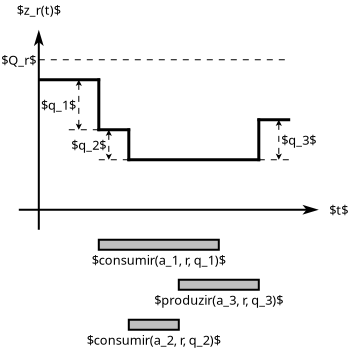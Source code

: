 <?xml version="1.0" encoding="UTF-8"?>
<dia:diagram xmlns:dia="http://www.lysator.liu.se/~alla/dia/">
  <dia:layer name="Background" visible="true" active="true">
    <dia:group>
      <dia:group>
        <dia:group>
          <dia:object type="Standard - Line" version="0" id="O0">
            <dia:attribute name="obj_pos">
              <dia:point val="16.5,16"/>
            </dia:attribute>
            <dia:attribute name="obj_bb">
              <dia:rectangle val="16.475,15.975;18.025,16.025"/>
            </dia:attribute>
            <dia:attribute name="conn_endpoints">
              <dia:point val="16.5,16"/>
              <dia:point val="18,16"/>
            </dia:attribute>
            <dia:attribute name="numcp">
              <dia:int val="1"/>
            </dia:attribute>
            <dia:attribute name="line_width">
              <dia:real val="0.05"/>
            </dia:attribute>
            <dia:attribute name="line_style">
              <dia:enum val="1"/>
            </dia:attribute>
            <dia:attribute name="dashlength">
              <dia:real val="0.3"/>
            </dia:attribute>
          </dia:object>
          <dia:object type="Standard - Line" version="0" id="O1">
            <dia:attribute name="obj_pos">
              <dia:point val="17,13.5"/>
            </dia:attribute>
            <dia:attribute name="obj_bb">
              <dia:rectangle val="16.844,13.475;17.156,16.025"/>
            </dia:attribute>
            <dia:attribute name="conn_endpoints">
              <dia:point val="17,13.5"/>
              <dia:point val="17,16"/>
            </dia:attribute>
            <dia:attribute name="numcp">
              <dia:int val="1"/>
            </dia:attribute>
            <dia:attribute name="line_width">
              <dia:real val="0.05"/>
            </dia:attribute>
            <dia:attribute name="line_style">
              <dia:enum val="1"/>
            </dia:attribute>
            <dia:attribute name="start_arrow">
              <dia:enum val="22"/>
            </dia:attribute>
            <dia:attribute name="start_arrow_length">
              <dia:real val="0.2"/>
            </dia:attribute>
            <dia:attribute name="start_arrow_width">
              <dia:real val="0.2"/>
            </dia:attribute>
            <dia:attribute name="end_arrow">
              <dia:enum val="22"/>
            </dia:attribute>
            <dia:attribute name="end_arrow_length">
              <dia:real val="0.2"/>
            </dia:attribute>
            <dia:attribute name="end_arrow_width">
              <dia:real val="0.2"/>
            </dia:attribute>
            <dia:attribute name="dashlength">
              <dia:real val="0.3"/>
            </dia:attribute>
          </dia:object>
          <dia:object type="Standard - Text" version="1" id="O2">
            <dia:attribute name="obj_pos">
              <dia:point val="16,14.75"/>
            </dia:attribute>
            <dia:attribute name="obj_bb">
              <dia:rectangle val="15.025,14.376;16.975,15.124"/>
            </dia:attribute>
            <dia:attribute name="text">
              <dia:composite type="text">
                <dia:attribute name="string">
                  <dia:string>#$q_1$#</dia:string>
                </dia:attribute>
                <dia:attribute name="font">
                  <dia:font family="sans" style="0" name="Helvetica"/>
                </dia:attribute>
                <dia:attribute name="height">
                  <dia:real val="0.8"/>
                </dia:attribute>
                <dia:attribute name="pos">
                  <dia:point val="16,14.971"/>
                </dia:attribute>
                <dia:attribute name="color">
                  <dia:color val="#000000"/>
                </dia:attribute>
                <dia:attribute name="alignment">
                  <dia:enum val="1"/>
                </dia:attribute>
              </dia:composite>
            </dia:attribute>
            <dia:attribute name="valign">
              <dia:enum val="2"/>
            </dia:attribute>
          </dia:object>
        </dia:group>
        <dia:group>
          <dia:object type="Standard - Line" version="0" id="O3">
            <dia:attribute name="obj_pos">
              <dia:point val="18,17.5"/>
            </dia:attribute>
            <dia:attribute name="obj_bb">
              <dia:rectangle val="17.975,17.475;19.525,17.525"/>
            </dia:attribute>
            <dia:attribute name="conn_endpoints">
              <dia:point val="18,17.5"/>
              <dia:point val="19.5,17.5"/>
            </dia:attribute>
            <dia:attribute name="numcp">
              <dia:int val="1"/>
            </dia:attribute>
            <dia:attribute name="line_width">
              <dia:real val="0.05"/>
            </dia:attribute>
            <dia:attribute name="line_style">
              <dia:enum val="1"/>
            </dia:attribute>
            <dia:attribute name="dashlength">
              <dia:real val="0.3"/>
            </dia:attribute>
          </dia:object>
          <dia:object type="Standard - Line" version="0" id="O4">
            <dia:attribute name="obj_pos">
              <dia:point val="18.5,16"/>
            </dia:attribute>
            <dia:attribute name="obj_bb">
              <dia:rectangle val="18.344,15.975;18.656,17.525"/>
            </dia:attribute>
            <dia:attribute name="conn_endpoints">
              <dia:point val="18.5,16"/>
              <dia:point val="18.5,17.5"/>
            </dia:attribute>
            <dia:attribute name="numcp">
              <dia:int val="1"/>
            </dia:attribute>
            <dia:attribute name="line_width">
              <dia:real val="0.05"/>
            </dia:attribute>
            <dia:attribute name="line_style">
              <dia:enum val="1"/>
            </dia:attribute>
            <dia:attribute name="start_arrow">
              <dia:enum val="22"/>
            </dia:attribute>
            <dia:attribute name="start_arrow_length">
              <dia:real val="0.2"/>
            </dia:attribute>
            <dia:attribute name="start_arrow_width">
              <dia:real val="0.2"/>
            </dia:attribute>
            <dia:attribute name="end_arrow">
              <dia:enum val="22"/>
            </dia:attribute>
            <dia:attribute name="end_arrow_length">
              <dia:real val="0.2"/>
            </dia:attribute>
            <dia:attribute name="end_arrow_width">
              <dia:real val="0.2"/>
            </dia:attribute>
            <dia:attribute name="dashlength">
              <dia:real val="0.3"/>
            </dia:attribute>
          </dia:object>
          <dia:object type="Standard - Text" version="1" id="O5">
            <dia:attribute name="obj_pos">
              <dia:point val="17.5,16.75"/>
            </dia:attribute>
            <dia:attribute name="obj_bb">
              <dia:rectangle val="16.525,16.376;18.475,17.124"/>
            </dia:attribute>
            <dia:attribute name="text">
              <dia:composite type="text">
                <dia:attribute name="string">
                  <dia:string>#$q_2$#</dia:string>
                </dia:attribute>
                <dia:attribute name="font">
                  <dia:font family="sans" style="0" name="Helvetica"/>
                </dia:attribute>
                <dia:attribute name="height">
                  <dia:real val="0.8"/>
                </dia:attribute>
                <dia:attribute name="pos">
                  <dia:point val="17.5,16.971"/>
                </dia:attribute>
                <dia:attribute name="color">
                  <dia:color val="#000000"/>
                </dia:attribute>
                <dia:attribute name="alignment">
                  <dia:enum val="1"/>
                </dia:attribute>
              </dia:composite>
            </dia:attribute>
            <dia:attribute name="valign">
              <dia:enum val="2"/>
            </dia:attribute>
          </dia:object>
        </dia:group>
        <dia:group>
          <dia:object type="Standard - Line" version="0" id="O6">
            <dia:attribute name="obj_pos">
              <dia:point val="26,17.5"/>
            </dia:attribute>
            <dia:attribute name="obj_bb">
              <dia:rectangle val="25.975,17.475;27.525,17.525"/>
            </dia:attribute>
            <dia:attribute name="conn_endpoints">
              <dia:point val="26,17.5"/>
              <dia:point val="27.5,17.5"/>
            </dia:attribute>
            <dia:attribute name="numcp">
              <dia:int val="1"/>
            </dia:attribute>
            <dia:attribute name="line_width">
              <dia:real val="0.05"/>
            </dia:attribute>
            <dia:attribute name="line_style">
              <dia:enum val="1"/>
            </dia:attribute>
            <dia:attribute name="dashlength">
              <dia:real val="0.3"/>
            </dia:attribute>
          </dia:object>
          <dia:object type="Standard - Line" version="0" id="O7">
            <dia:attribute name="obj_pos">
              <dia:point val="27,15.5"/>
            </dia:attribute>
            <dia:attribute name="obj_bb">
              <dia:rectangle val="26.844,15.475;27.156,17.525"/>
            </dia:attribute>
            <dia:attribute name="conn_endpoints">
              <dia:point val="27,15.5"/>
              <dia:point val="27,17.5"/>
            </dia:attribute>
            <dia:attribute name="numcp">
              <dia:int val="1"/>
            </dia:attribute>
            <dia:attribute name="line_width">
              <dia:real val="0.05"/>
            </dia:attribute>
            <dia:attribute name="line_style">
              <dia:enum val="1"/>
            </dia:attribute>
            <dia:attribute name="start_arrow">
              <dia:enum val="22"/>
            </dia:attribute>
            <dia:attribute name="start_arrow_length">
              <dia:real val="0.2"/>
            </dia:attribute>
            <dia:attribute name="start_arrow_width">
              <dia:real val="0.2"/>
            </dia:attribute>
            <dia:attribute name="end_arrow">
              <dia:enum val="22"/>
            </dia:attribute>
            <dia:attribute name="end_arrow_length">
              <dia:real val="0.2"/>
            </dia:attribute>
            <dia:attribute name="end_arrow_width">
              <dia:real val="0.2"/>
            </dia:attribute>
            <dia:attribute name="dashlength">
              <dia:real val="0.3"/>
            </dia:attribute>
          </dia:object>
          <dia:object type="Standard - Text" version="1" id="O8">
            <dia:attribute name="obj_pos">
              <dia:point val="28,16.5"/>
            </dia:attribute>
            <dia:attribute name="obj_bb">
              <dia:rectangle val="27.025,16.126;28.975,16.874"/>
            </dia:attribute>
            <dia:attribute name="text">
              <dia:composite type="text">
                <dia:attribute name="string">
                  <dia:string>#$q_3$#</dia:string>
                </dia:attribute>
                <dia:attribute name="font">
                  <dia:font family="sans" style="0" name="Helvetica"/>
                </dia:attribute>
                <dia:attribute name="height">
                  <dia:real val="0.8"/>
                </dia:attribute>
                <dia:attribute name="pos">
                  <dia:point val="28,16.721"/>
                </dia:attribute>
                <dia:attribute name="color">
                  <dia:color val="#000000"/>
                </dia:attribute>
                <dia:attribute name="alignment">
                  <dia:enum val="1"/>
                </dia:attribute>
              </dia:composite>
            </dia:attribute>
            <dia:attribute name="valign">
              <dia:enum val="2"/>
            </dia:attribute>
          </dia:object>
        </dia:group>
        <dia:group>
          <dia:object type="Standard - Line" version="0" id="O9">
            <dia:attribute name="obj_pos">
              <dia:point val="15,12.5"/>
            </dia:attribute>
            <dia:attribute name="obj_bb">
              <dia:rectangle val="14.975,12.475;27.525,12.525"/>
            </dia:attribute>
            <dia:attribute name="conn_endpoints">
              <dia:point val="15,12.5"/>
              <dia:point val="27.5,12.5"/>
            </dia:attribute>
            <dia:attribute name="numcp">
              <dia:int val="1"/>
            </dia:attribute>
            <dia:attribute name="line_width">
              <dia:real val="0.05"/>
            </dia:attribute>
            <dia:attribute name="line_style">
              <dia:enum val="1"/>
            </dia:attribute>
            <dia:attribute name="dashlength">
              <dia:real val="0.3"/>
            </dia:attribute>
          </dia:object>
          <dia:object type="Standard - Text" version="1" id="O10">
            <dia:attribute name="obj_pos">
              <dia:point val="14,12.5"/>
            </dia:attribute>
            <dia:attribute name="obj_bb">
              <dia:rectangle val="13.049,12.126;14.951,12.874"/>
            </dia:attribute>
            <dia:attribute name="text">
              <dia:composite type="text">
                <dia:attribute name="string">
                  <dia:string>#$Q_r$#</dia:string>
                </dia:attribute>
                <dia:attribute name="font">
                  <dia:font family="sans" style="0" name="Helvetica"/>
                </dia:attribute>
                <dia:attribute name="height">
                  <dia:real val="0.8"/>
                </dia:attribute>
                <dia:attribute name="pos">
                  <dia:point val="14,12.721"/>
                </dia:attribute>
                <dia:attribute name="color">
                  <dia:color val="#000000"/>
                </dia:attribute>
                <dia:attribute name="alignment">
                  <dia:enum val="1"/>
                </dia:attribute>
              </dia:composite>
            </dia:attribute>
            <dia:attribute name="valign">
              <dia:enum val="2"/>
            </dia:attribute>
          </dia:object>
        </dia:group>
      </dia:group>
      <dia:group>
        <dia:object type="Standard - Line" version="0" id="O11">
          <dia:attribute name="obj_pos">
            <dia:point val="15,13.5"/>
          </dia:attribute>
          <dia:attribute name="obj_bb">
            <dia:rectangle val="14.885,13.425;18.145,13.575"/>
          </dia:attribute>
          <dia:attribute name="conn_endpoints">
            <dia:point val="15,13.5"/>
            <dia:point val="18,13.5"/>
          </dia:attribute>
          <dia:attribute name="numcp">
            <dia:int val="1"/>
          </dia:attribute>
          <dia:attribute name="line_width">
            <dia:real val="0.15"/>
          </dia:attribute>
          <dia:attribute name="absolute_start_gap">
            <dia:real val="-0.04"/>
          </dia:attribute>
          <dia:attribute name="absolute_end_gap">
            <dia:real val="-0.07"/>
          </dia:attribute>
        </dia:object>
        <dia:object type="Standard - Line" version="0" id="O12">
          <dia:attribute name="obj_pos">
            <dia:point val="18,13.5"/>
          </dia:attribute>
          <dia:attribute name="obj_bb">
            <dia:rectangle val="17.925,13.355;18.075,16.145"/>
          </dia:attribute>
          <dia:attribute name="conn_endpoints">
            <dia:point val="18,13.5"/>
            <dia:point val="18,16"/>
          </dia:attribute>
          <dia:attribute name="numcp">
            <dia:int val="1"/>
          </dia:attribute>
          <dia:attribute name="line_width">
            <dia:real val="0.15"/>
          </dia:attribute>
          <dia:attribute name="absolute_start_gap">
            <dia:real val="-0.07"/>
          </dia:attribute>
          <dia:attribute name="absolute_end_gap">
            <dia:real val="-0.07"/>
          </dia:attribute>
        </dia:object>
        <dia:object type="Standard - Line" version="0" id="O13">
          <dia:attribute name="obj_pos">
            <dia:point val="18,16"/>
          </dia:attribute>
          <dia:attribute name="obj_bb">
            <dia:rectangle val="17.855,15.925;19.645,16.075"/>
          </dia:attribute>
          <dia:attribute name="conn_endpoints">
            <dia:point val="18,16"/>
            <dia:point val="19.5,16"/>
          </dia:attribute>
          <dia:attribute name="numcp">
            <dia:int val="1"/>
          </dia:attribute>
          <dia:attribute name="line_width">
            <dia:real val="0.15"/>
          </dia:attribute>
          <dia:attribute name="absolute_start_gap">
            <dia:real val="-0.07"/>
          </dia:attribute>
          <dia:attribute name="absolute_end_gap">
            <dia:real val="-0.07"/>
          </dia:attribute>
        </dia:object>
        <dia:object type="Standard - Line" version="0" id="O14">
          <dia:attribute name="obj_pos">
            <dia:point val="19.5,16"/>
          </dia:attribute>
          <dia:attribute name="obj_bb">
            <dia:rectangle val="19.425,15.855;19.575,17.645"/>
          </dia:attribute>
          <dia:attribute name="conn_endpoints">
            <dia:point val="19.5,16"/>
            <dia:point val="19.5,17.5"/>
          </dia:attribute>
          <dia:attribute name="numcp">
            <dia:int val="1"/>
          </dia:attribute>
          <dia:attribute name="line_width">
            <dia:real val="0.15"/>
          </dia:attribute>
          <dia:attribute name="absolute_start_gap">
            <dia:real val="-0.07"/>
          </dia:attribute>
          <dia:attribute name="absolute_end_gap">
            <dia:real val="-0.07"/>
          </dia:attribute>
        </dia:object>
        <dia:object type="Standard - Line" version="0" id="O15">
          <dia:attribute name="obj_pos">
            <dia:point val="19.5,17.5"/>
          </dia:attribute>
          <dia:attribute name="obj_bb">
            <dia:rectangle val="19.355,17.425;26.145,17.575"/>
          </dia:attribute>
          <dia:attribute name="conn_endpoints">
            <dia:point val="19.5,17.5"/>
            <dia:point val="26,17.5"/>
          </dia:attribute>
          <dia:attribute name="numcp">
            <dia:int val="1"/>
          </dia:attribute>
          <dia:attribute name="line_width">
            <dia:real val="0.15"/>
          </dia:attribute>
          <dia:attribute name="absolute_start_gap">
            <dia:real val="-0.07"/>
          </dia:attribute>
          <dia:attribute name="absolute_end_gap">
            <dia:real val="-0.07"/>
          </dia:attribute>
        </dia:object>
        <dia:object type="Standard - Line" version="0" id="O16">
          <dia:attribute name="obj_pos">
            <dia:point val="26,15.5"/>
          </dia:attribute>
          <dia:attribute name="obj_bb">
            <dia:rectangle val="25.925,15.355;26.075,17.645"/>
          </dia:attribute>
          <dia:attribute name="conn_endpoints">
            <dia:point val="26,15.5"/>
            <dia:point val="26,17.5"/>
          </dia:attribute>
          <dia:attribute name="numcp">
            <dia:int val="1"/>
          </dia:attribute>
          <dia:attribute name="line_width">
            <dia:real val="0.15"/>
          </dia:attribute>
          <dia:attribute name="absolute_start_gap">
            <dia:real val="-0.07"/>
          </dia:attribute>
          <dia:attribute name="absolute_end_gap">
            <dia:real val="-0.07"/>
          </dia:attribute>
        </dia:object>
        <dia:object type="Standard - Line" version="0" id="O17">
          <dia:attribute name="obj_pos">
            <dia:point val="26,15.5"/>
          </dia:attribute>
          <dia:attribute name="obj_bb">
            <dia:rectangle val="25.855,15.425;27.645,15.575"/>
          </dia:attribute>
          <dia:attribute name="conn_endpoints">
            <dia:point val="26,15.5"/>
            <dia:point val="27.5,15.5"/>
          </dia:attribute>
          <dia:attribute name="numcp">
            <dia:int val="1"/>
          </dia:attribute>
          <dia:attribute name="line_width">
            <dia:real val="0.15"/>
          </dia:attribute>
          <dia:attribute name="absolute_start_gap">
            <dia:real val="-0.07"/>
          </dia:attribute>
          <dia:attribute name="absolute_end_gap">
            <dia:real val="-0.07"/>
          </dia:attribute>
        </dia:object>
      </dia:group>
      <dia:group>
        <dia:object type="Standard - Box" version="0" id="O18">
          <dia:attribute name="obj_pos">
            <dia:point val="18,21.5"/>
          </dia:attribute>
          <dia:attribute name="obj_bb">
            <dia:rectangle val="17.95,21.45;24.05,22.05"/>
          </dia:attribute>
          <dia:attribute name="elem_corner">
            <dia:point val="18,21.5"/>
          </dia:attribute>
          <dia:attribute name="elem_width">
            <dia:real val="6"/>
          </dia:attribute>
          <dia:attribute name="elem_height">
            <dia:real val="0.5"/>
          </dia:attribute>
          <dia:attribute name="border_width">
            <dia:real val="0.1"/>
          </dia:attribute>
          <dia:attribute name="inner_color">
            <dia:color val="#bfbfbf"/>
          </dia:attribute>
          <dia:attribute name="show_background">
            <dia:boolean val="true"/>
          </dia:attribute>
        </dia:object>
        <dia:object type="Standard - Text" version="1" id="O19">
          <dia:attribute name="obj_pos">
            <dia:point val="21,22.5"/>
          </dia:attribute>
          <dia:attribute name="obj_bb">
            <dia:rectangle val="17.204,22.126;24.796,22.874"/>
          </dia:attribute>
          <dia:attribute name="text">
            <dia:composite type="text">
              <dia:attribute name="string">
                <dia:string>#$consumir(a_1, r, q_1)$#</dia:string>
              </dia:attribute>
              <dia:attribute name="font">
                <dia:font family="sans" style="0" name="Helvetica"/>
              </dia:attribute>
              <dia:attribute name="height">
                <dia:real val="0.8"/>
              </dia:attribute>
              <dia:attribute name="pos">
                <dia:point val="21,22.721"/>
              </dia:attribute>
              <dia:attribute name="color">
                <dia:color val="#000000"/>
              </dia:attribute>
              <dia:attribute name="alignment">
                <dia:enum val="1"/>
              </dia:attribute>
            </dia:composite>
          </dia:attribute>
          <dia:attribute name="valign">
            <dia:enum val="2"/>
          </dia:attribute>
        </dia:object>
      </dia:group>
      <dia:group>
        <dia:object type="Standard - Box" version="0" id="O20">
          <dia:attribute name="obj_pos">
            <dia:point val="22,23.5"/>
          </dia:attribute>
          <dia:attribute name="obj_bb">
            <dia:rectangle val="21.95,23.45;26.05,24.05"/>
          </dia:attribute>
          <dia:attribute name="elem_corner">
            <dia:point val="22,23.5"/>
          </dia:attribute>
          <dia:attribute name="elem_width">
            <dia:real val="4"/>
          </dia:attribute>
          <dia:attribute name="elem_height">
            <dia:real val="0.5"/>
          </dia:attribute>
          <dia:attribute name="border_width">
            <dia:real val="0.1"/>
          </dia:attribute>
          <dia:attribute name="inner_color">
            <dia:color val="#bfbfbf"/>
          </dia:attribute>
          <dia:attribute name="show_background">
            <dia:boolean val="true"/>
          </dia:attribute>
        </dia:object>
        <dia:object type="Standard - Text" version="1" id="O21">
          <dia:attribute name="obj_pos">
            <dia:point val="24,24.5"/>
          </dia:attribute>
          <dia:attribute name="obj_bb">
            <dia:rectangle val="20.361,24.126;27.639,24.874"/>
          </dia:attribute>
          <dia:attribute name="text">
            <dia:composite type="text">
              <dia:attribute name="string">
                <dia:string>#$produzir(a_3, r, q_3)$#</dia:string>
              </dia:attribute>
              <dia:attribute name="font">
                <dia:font family="sans" style="0" name="Helvetica"/>
              </dia:attribute>
              <dia:attribute name="height">
                <dia:real val="0.8"/>
              </dia:attribute>
              <dia:attribute name="pos">
                <dia:point val="24,24.721"/>
              </dia:attribute>
              <dia:attribute name="color">
                <dia:color val="#000000"/>
              </dia:attribute>
              <dia:attribute name="alignment">
                <dia:enum val="1"/>
              </dia:attribute>
            </dia:composite>
          </dia:attribute>
          <dia:attribute name="valign">
            <dia:enum val="2"/>
          </dia:attribute>
        </dia:object>
      </dia:group>
      <dia:group>
        <dia:object type="Standard - Box" version="0" id="O22">
          <dia:attribute name="obj_pos">
            <dia:point val="19.5,25.5"/>
          </dia:attribute>
          <dia:attribute name="obj_bb">
            <dia:rectangle val="19.45,25.45;22.05,26.05"/>
          </dia:attribute>
          <dia:attribute name="elem_corner">
            <dia:point val="19.5,25.5"/>
          </dia:attribute>
          <dia:attribute name="elem_width">
            <dia:real val="2.5"/>
          </dia:attribute>
          <dia:attribute name="elem_height">
            <dia:real val="0.5"/>
          </dia:attribute>
          <dia:attribute name="border_width">
            <dia:real val="0.1"/>
          </dia:attribute>
          <dia:attribute name="inner_color">
            <dia:color val="#bfbfbf"/>
          </dia:attribute>
          <dia:attribute name="show_background">
            <dia:boolean val="true"/>
          </dia:attribute>
        </dia:object>
        <dia:object type="Standard - Text" version="1" id="O23">
          <dia:attribute name="obj_pos">
            <dia:point val="20.75,26.5"/>
          </dia:attribute>
          <dia:attribute name="obj_bb">
            <dia:rectangle val="16.954,26.126;24.546,26.874"/>
          </dia:attribute>
          <dia:attribute name="text">
            <dia:composite type="text">
              <dia:attribute name="string">
                <dia:string>#$consumir(a_2, r, q_2)$#</dia:string>
              </dia:attribute>
              <dia:attribute name="font">
                <dia:font family="sans" style="0" name="Helvetica"/>
              </dia:attribute>
              <dia:attribute name="height">
                <dia:real val="0.8"/>
              </dia:attribute>
              <dia:attribute name="pos">
                <dia:point val="20.75,26.721"/>
              </dia:attribute>
              <dia:attribute name="color">
                <dia:color val="#000000"/>
              </dia:attribute>
              <dia:attribute name="alignment">
                <dia:enum val="1"/>
              </dia:attribute>
            </dia:composite>
          </dia:attribute>
          <dia:attribute name="valign">
            <dia:enum val="2"/>
          </dia:attribute>
        </dia:object>
      </dia:group>
      <dia:group>
        <dia:object type="Standard - Line" version="0" id="O24">
          <dia:attribute name="obj_pos">
            <dia:point val="15,21"/>
          </dia:attribute>
          <dia:attribute name="obj_bb">
            <dia:rectangle val="14.754,10.826;15.246,21.05"/>
          </dia:attribute>
          <dia:attribute name="conn_endpoints">
            <dia:point val="15,21"/>
            <dia:point val="15,11"/>
          </dia:attribute>
          <dia:attribute name="numcp">
            <dia:int val="1"/>
          </dia:attribute>
          <dia:attribute name="line_width">
            <dia:real val="0.1"/>
          </dia:attribute>
          <dia:attribute name="end_arrow">
            <dia:enum val="22"/>
          </dia:attribute>
          <dia:attribute name="end_arrow_length">
            <dia:real val="0.5"/>
          </dia:attribute>
          <dia:attribute name="end_arrow_width">
            <dia:real val="0.3"/>
          </dia:attribute>
        </dia:object>
        <dia:object type="Standard - Text" version="1" id="O25">
          <dia:attribute name="obj_pos">
            <dia:point val="15,10"/>
          </dia:attribute>
          <dia:attribute name="obj_bb">
            <dia:rectangle val="13.759,9.626;16.241,10.374"/>
          </dia:attribute>
          <dia:attribute name="text">
            <dia:composite type="text">
              <dia:attribute name="string">
                <dia:string>#$z_r(t)$#</dia:string>
              </dia:attribute>
              <dia:attribute name="font">
                <dia:font family="sans" style="0" name="Helvetica"/>
              </dia:attribute>
              <dia:attribute name="height">
                <dia:real val="0.8"/>
              </dia:attribute>
              <dia:attribute name="pos">
                <dia:point val="15,10.221"/>
              </dia:attribute>
              <dia:attribute name="color">
                <dia:color val="#000000"/>
              </dia:attribute>
              <dia:attribute name="alignment">
                <dia:enum val="1"/>
              </dia:attribute>
            </dia:composite>
          </dia:attribute>
          <dia:attribute name="valign">
            <dia:enum val="2"/>
          </dia:attribute>
        </dia:object>
        <dia:object type="Standard - Line" version="0" id="O26">
          <dia:attribute name="obj_pos">
            <dia:point val="14,20"/>
          </dia:attribute>
          <dia:attribute name="obj_bb">
            <dia:rectangle val="13.95,19.754;29.174,20.246"/>
          </dia:attribute>
          <dia:attribute name="conn_endpoints">
            <dia:point val="14,20"/>
            <dia:point val="29,20"/>
          </dia:attribute>
          <dia:attribute name="numcp">
            <dia:int val="1"/>
          </dia:attribute>
          <dia:attribute name="line_width">
            <dia:real val="0.1"/>
          </dia:attribute>
          <dia:attribute name="end_arrow">
            <dia:enum val="22"/>
          </dia:attribute>
          <dia:attribute name="end_arrow_length">
            <dia:real val="0.5"/>
          </dia:attribute>
          <dia:attribute name="end_arrow_width">
            <dia:real val="0.3"/>
          </dia:attribute>
        </dia:object>
        <dia:object type="Standard - Text" version="1" id="O27">
          <dia:attribute name="obj_pos">
            <dia:point val="30,20"/>
          </dia:attribute>
          <dia:attribute name="obj_bb">
            <dia:rectangle val="29.468,19.626;30.532,20.374"/>
          </dia:attribute>
          <dia:attribute name="text">
            <dia:composite type="text">
              <dia:attribute name="string">
                <dia:string>#$t$#</dia:string>
              </dia:attribute>
              <dia:attribute name="font">
                <dia:font family="sans" style="0" name="Helvetica"/>
              </dia:attribute>
              <dia:attribute name="height">
                <dia:real val="0.8"/>
              </dia:attribute>
              <dia:attribute name="pos">
                <dia:point val="30,20.221"/>
              </dia:attribute>
              <dia:attribute name="color">
                <dia:color val="#000000"/>
              </dia:attribute>
              <dia:attribute name="alignment">
                <dia:enum val="1"/>
              </dia:attribute>
            </dia:composite>
          </dia:attribute>
          <dia:attribute name="valign">
            <dia:enum val="2"/>
          </dia:attribute>
        </dia:object>
      </dia:group>
    </dia:group>
  </dia:layer>
</dia:diagram>
